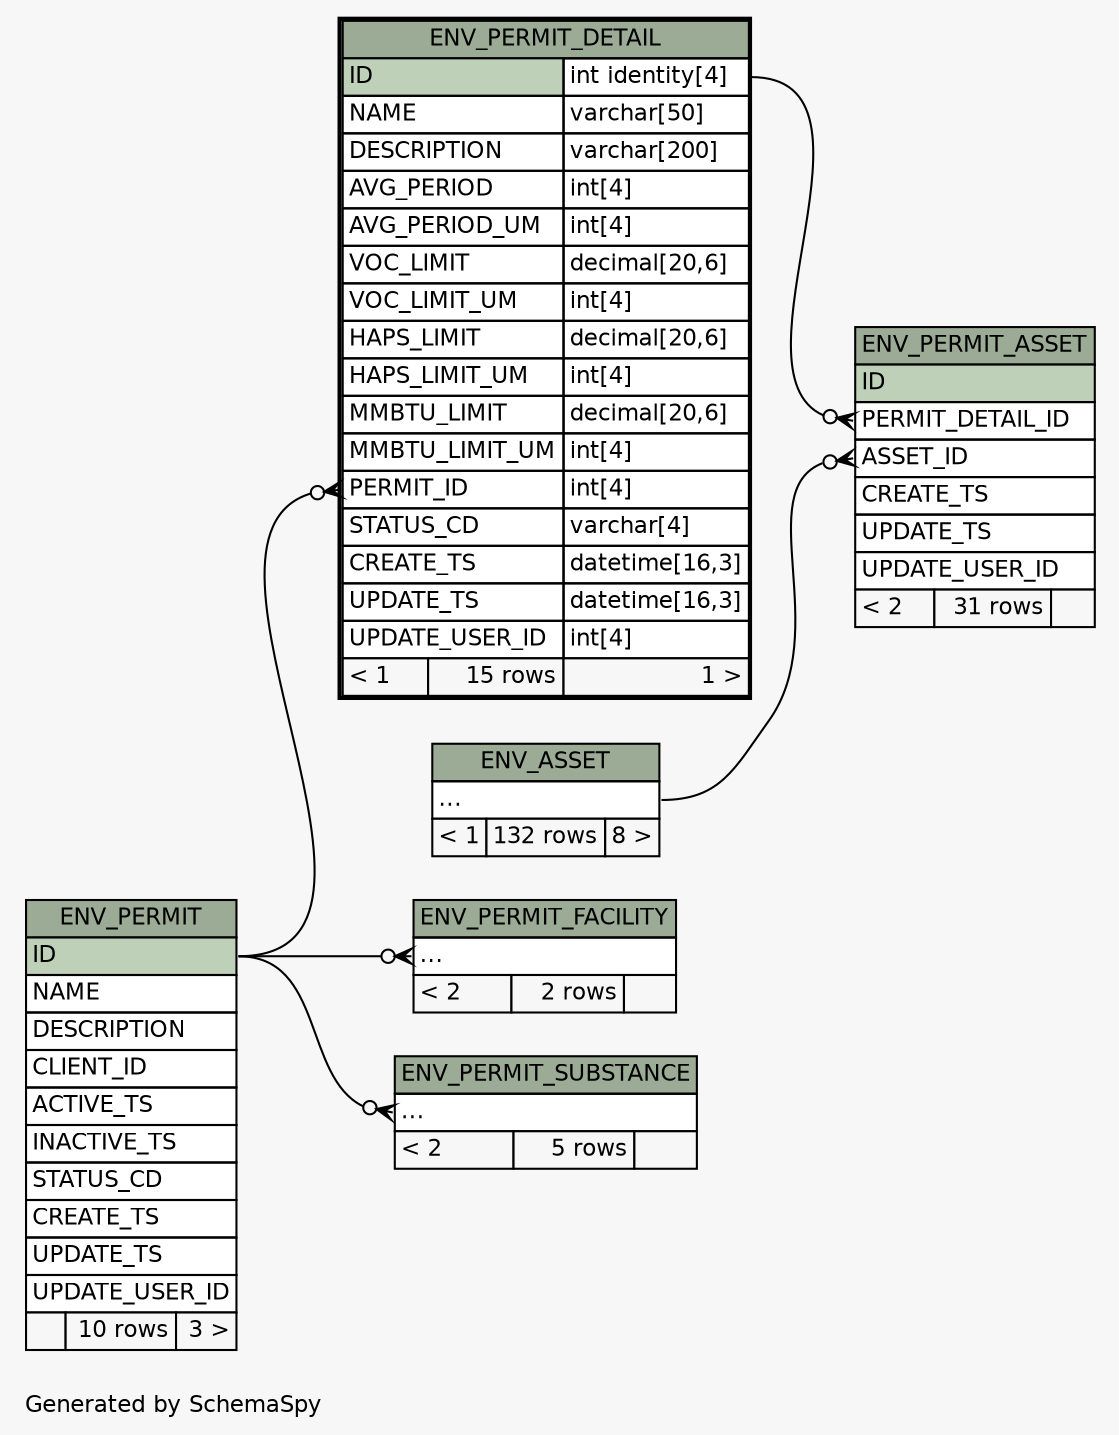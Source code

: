 // dot 2.28.0 on Windows 7 6.1
// SchemaSpy rev 590
digraph "twoDegreesRelationshipsDiagram" {
  graph [
    rankdir="RL"
    bgcolor="#f7f7f7"
    label="\nGenerated by SchemaSpy"
    labeljust="l"
    nodesep="0.18"
    ranksep="0.46"
    fontname="Helvetica"
    fontsize="11"
  ];
  node [
    fontname="Helvetica"
    fontsize="11"
    shape="plaintext"
  ];
  edge [
    arrowsize="0.8"
  ];
  "ENV_PERMIT_ASSET":"ASSET_ID":w -> "ENV_ASSET":"elipses":e [arrowhead=none dir=back arrowtail=crowodot];
  "ENV_PERMIT_ASSET":"PERMIT_DETAIL_ID":w -> "ENV_PERMIT_DETAIL":"ID.type":e [arrowhead=none dir=back arrowtail=crowodot];
  "ENV_PERMIT_DETAIL":"PERMIT_ID":w -> "ENV_PERMIT":"ID":e [arrowhead=none dir=back arrowtail=crowodot];
  "ENV_PERMIT_FACILITY":"elipses":w -> "ENV_PERMIT":"ID":e [arrowhead=none dir=back arrowtail=crowodot];
  "ENV_PERMIT_SUBSTANCE":"elipses":w -> "ENV_PERMIT":"ID":e [arrowhead=none dir=back arrowtail=crowodot];
  "ENV_ASSET" [
    label=<
    <TABLE BORDER="0" CELLBORDER="1" CELLSPACING="0" BGCOLOR="#ffffff">
      <TR><TD COLSPAN="3" BGCOLOR="#9bab96" ALIGN="CENTER">ENV_ASSET</TD></TR>
      <TR><TD PORT="elipses" COLSPAN="3" ALIGN="LEFT">...</TD></TR>
      <TR><TD ALIGN="LEFT" BGCOLOR="#f7f7f7">&lt; 1</TD><TD ALIGN="RIGHT" BGCOLOR="#f7f7f7">132 rows</TD><TD ALIGN="RIGHT" BGCOLOR="#f7f7f7">8 &gt;</TD></TR>
    </TABLE>>
    URL="ENV_ASSET.html"
    tooltip="ENV_ASSET"
  ];
  "ENV_PERMIT" [
    label=<
    <TABLE BORDER="0" CELLBORDER="1" CELLSPACING="0" BGCOLOR="#ffffff">
      <TR><TD COLSPAN="3" BGCOLOR="#9bab96" ALIGN="CENTER">ENV_PERMIT</TD></TR>
      <TR><TD PORT="ID" COLSPAN="3" BGCOLOR="#bed1b8" ALIGN="LEFT">ID</TD></TR>
      <TR><TD PORT="NAME" COLSPAN="3" ALIGN="LEFT">NAME</TD></TR>
      <TR><TD PORT="DESCRIPTION" COLSPAN="3" ALIGN="LEFT">DESCRIPTION</TD></TR>
      <TR><TD PORT="CLIENT_ID" COLSPAN="3" ALIGN="LEFT">CLIENT_ID</TD></TR>
      <TR><TD PORT="ACTIVE_TS" COLSPAN="3" ALIGN="LEFT">ACTIVE_TS</TD></TR>
      <TR><TD PORT="INACTIVE_TS" COLSPAN="3" ALIGN="LEFT">INACTIVE_TS</TD></TR>
      <TR><TD PORT="STATUS_CD" COLSPAN="3" ALIGN="LEFT">STATUS_CD</TD></TR>
      <TR><TD PORT="CREATE_TS" COLSPAN="3" ALIGN="LEFT">CREATE_TS</TD></TR>
      <TR><TD PORT="UPDATE_TS" COLSPAN="3" ALIGN="LEFT">UPDATE_TS</TD></TR>
      <TR><TD PORT="UPDATE_USER_ID" COLSPAN="3" ALIGN="LEFT">UPDATE_USER_ID</TD></TR>
      <TR><TD ALIGN="LEFT" BGCOLOR="#f7f7f7">  </TD><TD ALIGN="RIGHT" BGCOLOR="#f7f7f7">10 rows</TD><TD ALIGN="RIGHT" BGCOLOR="#f7f7f7">3 &gt;</TD></TR>
    </TABLE>>
    URL="ENV_PERMIT.html"
    tooltip="ENV_PERMIT"
  ];
  "ENV_PERMIT_ASSET" [
    label=<
    <TABLE BORDER="0" CELLBORDER="1" CELLSPACING="0" BGCOLOR="#ffffff">
      <TR><TD COLSPAN="3" BGCOLOR="#9bab96" ALIGN="CENTER">ENV_PERMIT_ASSET</TD></TR>
      <TR><TD PORT="ID" COLSPAN="3" BGCOLOR="#bed1b8" ALIGN="LEFT">ID</TD></TR>
      <TR><TD PORT="PERMIT_DETAIL_ID" COLSPAN="3" ALIGN="LEFT">PERMIT_DETAIL_ID</TD></TR>
      <TR><TD PORT="ASSET_ID" COLSPAN="3" ALIGN="LEFT">ASSET_ID</TD></TR>
      <TR><TD PORT="CREATE_TS" COLSPAN="3" ALIGN="LEFT">CREATE_TS</TD></TR>
      <TR><TD PORT="UPDATE_TS" COLSPAN="3" ALIGN="LEFT">UPDATE_TS</TD></TR>
      <TR><TD PORT="UPDATE_USER_ID" COLSPAN="3" ALIGN="LEFT">UPDATE_USER_ID</TD></TR>
      <TR><TD ALIGN="LEFT" BGCOLOR="#f7f7f7">&lt; 2</TD><TD ALIGN="RIGHT" BGCOLOR="#f7f7f7">31 rows</TD><TD ALIGN="RIGHT" BGCOLOR="#f7f7f7">  </TD></TR>
    </TABLE>>
    URL="ENV_PERMIT_ASSET.html"
    tooltip="ENV_PERMIT_ASSET"
  ];
  "ENV_PERMIT_DETAIL" [
    label=<
    <TABLE BORDER="2" CELLBORDER="1" CELLSPACING="0" BGCOLOR="#ffffff">
      <TR><TD COLSPAN="3" BGCOLOR="#9bab96" ALIGN="CENTER">ENV_PERMIT_DETAIL</TD></TR>
      <TR><TD PORT="ID" COLSPAN="2" BGCOLOR="#bed1b8" ALIGN="LEFT">ID</TD><TD PORT="ID.type" ALIGN="LEFT">int identity[4]</TD></TR>
      <TR><TD PORT="NAME" COLSPAN="2" ALIGN="LEFT">NAME</TD><TD PORT="NAME.type" ALIGN="LEFT">varchar[50]</TD></TR>
      <TR><TD PORT="DESCRIPTION" COLSPAN="2" ALIGN="LEFT">DESCRIPTION</TD><TD PORT="DESCRIPTION.type" ALIGN="LEFT">varchar[200]</TD></TR>
      <TR><TD PORT="AVG_PERIOD" COLSPAN="2" ALIGN="LEFT">AVG_PERIOD</TD><TD PORT="AVG_PERIOD.type" ALIGN="LEFT">int[4]</TD></TR>
      <TR><TD PORT="AVG_PERIOD_UM" COLSPAN="2" ALIGN="LEFT">AVG_PERIOD_UM</TD><TD PORT="AVG_PERIOD_UM.type" ALIGN="LEFT">int[4]</TD></TR>
      <TR><TD PORT="VOC_LIMIT" COLSPAN="2" ALIGN="LEFT">VOC_LIMIT</TD><TD PORT="VOC_LIMIT.type" ALIGN="LEFT">decimal[20,6]</TD></TR>
      <TR><TD PORT="VOC_LIMIT_UM" COLSPAN="2" ALIGN="LEFT">VOC_LIMIT_UM</TD><TD PORT="VOC_LIMIT_UM.type" ALIGN="LEFT">int[4]</TD></TR>
      <TR><TD PORT="HAPS_LIMIT" COLSPAN="2" ALIGN="LEFT">HAPS_LIMIT</TD><TD PORT="HAPS_LIMIT.type" ALIGN="LEFT">decimal[20,6]</TD></TR>
      <TR><TD PORT="HAPS_LIMIT_UM" COLSPAN="2" ALIGN="LEFT">HAPS_LIMIT_UM</TD><TD PORT="HAPS_LIMIT_UM.type" ALIGN="LEFT">int[4]</TD></TR>
      <TR><TD PORT="MMBTU_LIMIT" COLSPAN="2" ALIGN="LEFT">MMBTU_LIMIT</TD><TD PORT="MMBTU_LIMIT.type" ALIGN="LEFT">decimal[20,6]</TD></TR>
      <TR><TD PORT="MMBTU_LIMIT_UM" COLSPAN="2" ALIGN="LEFT">MMBTU_LIMIT_UM</TD><TD PORT="MMBTU_LIMIT_UM.type" ALIGN="LEFT">int[4]</TD></TR>
      <TR><TD PORT="PERMIT_ID" COLSPAN="2" ALIGN="LEFT">PERMIT_ID</TD><TD PORT="PERMIT_ID.type" ALIGN="LEFT">int[4]</TD></TR>
      <TR><TD PORT="STATUS_CD" COLSPAN="2" ALIGN="LEFT">STATUS_CD</TD><TD PORT="STATUS_CD.type" ALIGN="LEFT">varchar[4]</TD></TR>
      <TR><TD PORT="CREATE_TS" COLSPAN="2" ALIGN="LEFT">CREATE_TS</TD><TD PORT="CREATE_TS.type" ALIGN="LEFT">datetime[16,3]</TD></TR>
      <TR><TD PORT="UPDATE_TS" COLSPAN="2" ALIGN="LEFT">UPDATE_TS</TD><TD PORT="UPDATE_TS.type" ALIGN="LEFT">datetime[16,3]</TD></TR>
      <TR><TD PORT="UPDATE_USER_ID" COLSPAN="2" ALIGN="LEFT">UPDATE_USER_ID</TD><TD PORT="UPDATE_USER_ID.type" ALIGN="LEFT">int[4]</TD></TR>
      <TR><TD ALIGN="LEFT" BGCOLOR="#f7f7f7">&lt; 1</TD><TD ALIGN="RIGHT" BGCOLOR="#f7f7f7">15 rows</TD><TD ALIGN="RIGHT" BGCOLOR="#f7f7f7">1 &gt;</TD></TR>
    </TABLE>>
    URL="ENV_PERMIT_DETAIL.html"
    tooltip="ENV_PERMIT_DETAIL"
  ];
  "ENV_PERMIT_FACILITY" [
    label=<
    <TABLE BORDER="0" CELLBORDER="1" CELLSPACING="0" BGCOLOR="#ffffff">
      <TR><TD COLSPAN="3" BGCOLOR="#9bab96" ALIGN="CENTER">ENV_PERMIT_FACILITY</TD></TR>
      <TR><TD PORT="elipses" COLSPAN="3" ALIGN="LEFT">...</TD></TR>
      <TR><TD ALIGN="LEFT" BGCOLOR="#f7f7f7">&lt; 2</TD><TD ALIGN="RIGHT" BGCOLOR="#f7f7f7">2 rows</TD><TD ALIGN="RIGHT" BGCOLOR="#f7f7f7">  </TD></TR>
    </TABLE>>
    URL="ENV_PERMIT_FACILITY.html"
    tooltip="ENV_PERMIT_FACILITY"
  ];
  "ENV_PERMIT_SUBSTANCE" [
    label=<
    <TABLE BORDER="0" CELLBORDER="1" CELLSPACING="0" BGCOLOR="#ffffff">
      <TR><TD COLSPAN="3" BGCOLOR="#9bab96" ALIGN="CENTER">ENV_PERMIT_SUBSTANCE</TD></TR>
      <TR><TD PORT="elipses" COLSPAN="3" ALIGN="LEFT">...</TD></TR>
      <TR><TD ALIGN="LEFT" BGCOLOR="#f7f7f7">&lt; 2</TD><TD ALIGN="RIGHT" BGCOLOR="#f7f7f7">5 rows</TD><TD ALIGN="RIGHT" BGCOLOR="#f7f7f7">  </TD></TR>
    </TABLE>>
    URL="ENV_PERMIT_SUBSTANCE.html"
    tooltip="ENV_PERMIT_SUBSTANCE"
  ];
}
